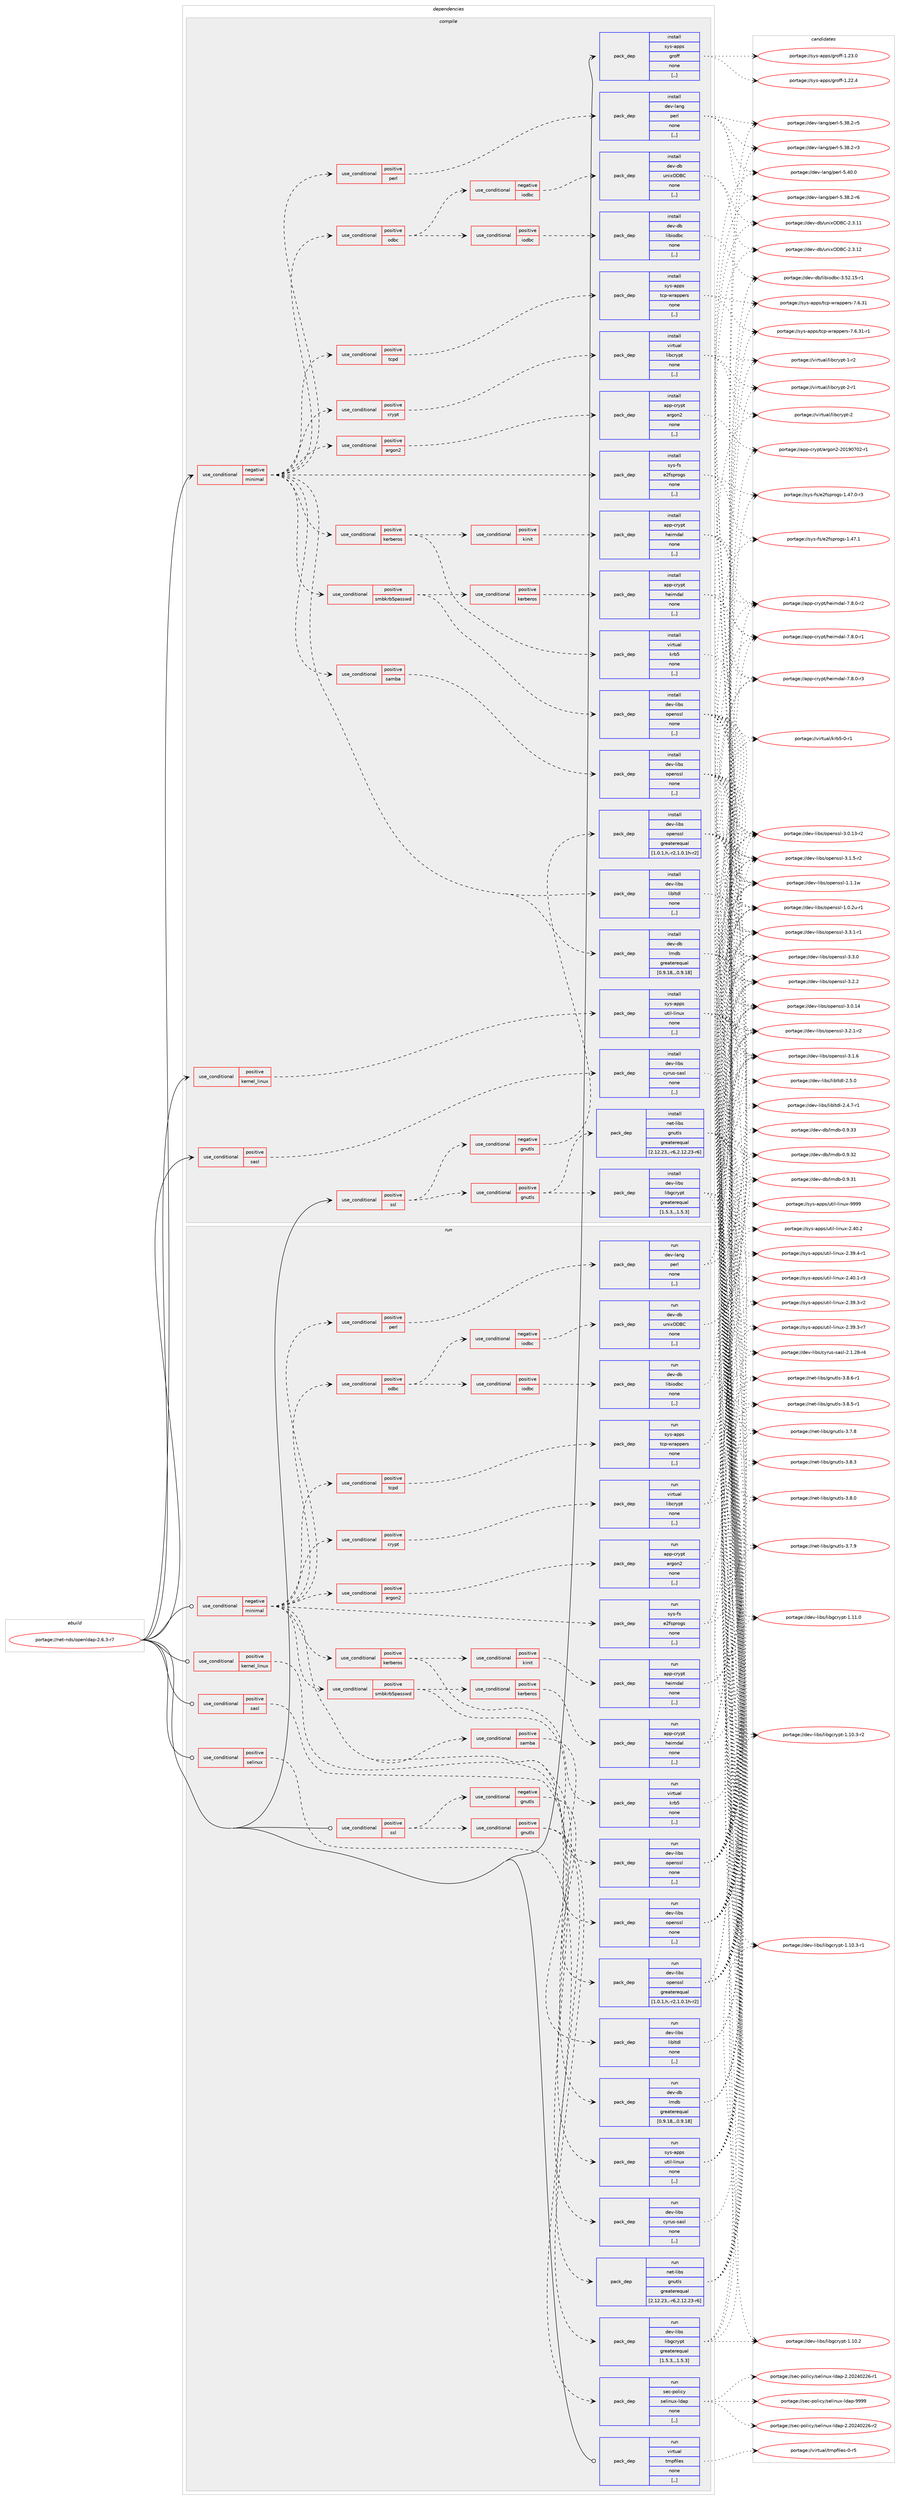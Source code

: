 digraph prolog {

# *************
# Graph options
# *************

newrank=true;
concentrate=true;
compound=true;
graph [rankdir=LR,fontname=Helvetica,fontsize=10,ranksep=1.5];#, ranksep=2.5, nodesep=0.2];
edge  [arrowhead=vee];
node  [fontname=Helvetica,fontsize=10];

# **********
# The ebuild
# **********

subgraph cluster_leftcol {
color=gray;
label=<<i>ebuild</i>>;
id [label="portage://net-nds/openldap-2.6.3-r7", color=red, width=4, href="../net-nds/openldap-2.6.3-r7.svg"];
}

# ****************
# The dependencies
# ****************

subgraph cluster_midcol {
color=gray;
label=<<i>dependencies</i>>;
subgraph cluster_compile {
fillcolor="#eeeeee";
style=filled;
label=<<i>compile</i>>;
subgraph cond99893 {
dependency378858 [label=<<TABLE BORDER="0" CELLBORDER="1" CELLSPACING="0" CELLPADDING="4"><TR><TD ROWSPAN="3" CELLPADDING="10">use_conditional</TD></TR><TR><TD>negative</TD></TR><TR><TD>minimal</TD></TR></TABLE>>, shape=none, color=red];
subgraph pack276237 {
dependency378859 [label=<<TABLE BORDER="0" CELLBORDER="1" CELLSPACING="0" CELLPADDING="4" WIDTH="220"><TR><TD ROWSPAN="6" CELLPADDING="30">pack_dep</TD></TR><TR><TD WIDTH="110">install</TD></TR><TR><TD>dev-libs</TD></TR><TR><TD>libltdl</TD></TR><TR><TD>none</TD></TR><TR><TD>[,,]</TD></TR></TABLE>>, shape=none, color=blue];
}
dependency378858:e -> dependency378859:w [weight=20,style="dashed",arrowhead="vee"];
subgraph pack276238 {
dependency378860 [label=<<TABLE BORDER="0" CELLBORDER="1" CELLSPACING="0" CELLPADDING="4" WIDTH="220"><TR><TD ROWSPAN="6" CELLPADDING="30">pack_dep</TD></TR><TR><TD WIDTH="110">install</TD></TR><TR><TD>sys-fs</TD></TR><TR><TD>e2fsprogs</TD></TR><TR><TD>none</TD></TR><TR><TD>[,,]</TD></TR></TABLE>>, shape=none, color=blue];
}
dependency378858:e -> dependency378860:w [weight=20,style="dashed",arrowhead="vee"];
subgraph pack276239 {
dependency378861 [label=<<TABLE BORDER="0" CELLBORDER="1" CELLSPACING="0" CELLPADDING="4" WIDTH="220"><TR><TD ROWSPAN="6" CELLPADDING="30">pack_dep</TD></TR><TR><TD WIDTH="110">install</TD></TR><TR><TD>dev-db</TD></TR><TR><TD>lmdb</TD></TR><TR><TD>greaterequal</TD></TR><TR><TD>[0.9.18,,,0.9.18]</TD></TR></TABLE>>, shape=none, color=blue];
}
dependency378858:e -> dependency378861:w [weight=20,style="dashed",arrowhead="vee"];
subgraph cond99894 {
dependency378862 [label=<<TABLE BORDER="0" CELLBORDER="1" CELLSPACING="0" CELLPADDING="4"><TR><TD ROWSPAN="3" CELLPADDING="10">use_conditional</TD></TR><TR><TD>positive</TD></TR><TR><TD>argon2</TD></TR></TABLE>>, shape=none, color=red];
subgraph pack276240 {
dependency378863 [label=<<TABLE BORDER="0" CELLBORDER="1" CELLSPACING="0" CELLPADDING="4" WIDTH="220"><TR><TD ROWSPAN="6" CELLPADDING="30">pack_dep</TD></TR><TR><TD WIDTH="110">install</TD></TR><TR><TD>app-crypt</TD></TR><TR><TD>argon2</TD></TR><TR><TD>none</TD></TR><TR><TD>[,,]</TD></TR></TABLE>>, shape=none, color=blue];
}
dependency378862:e -> dependency378863:w [weight=20,style="dashed",arrowhead="vee"];
}
dependency378858:e -> dependency378862:w [weight=20,style="dashed",arrowhead="vee"];
subgraph cond99895 {
dependency378864 [label=<<TABLE BORDER="0" CELLBORDER="1" CELLSPACING="0" CELLPADDING="4"><TR><TD ROWSPAN="3" CELLPADDING="10">use_conditional</TD></TR><TR><TD>positive</TD></TR><TR><TD>crypt</TD></TR></TABLE>>, shape=none, color=red];
subgraph pack276241 {
dependency378865 [label=<<TABLE BORDER="0" CELLBORDER="1" CELLSPACING="0" CELLPADDING="4" WIDTH="220"><TR><TD ROWSPAN="6" CELLPADDING="30">pack_dep</TD></TR><TR><TD WIDTH="110">install</TD></TR><TR><TD>virtual</TD></TR><TR><TD>libcrypt</TD></TR><TR><TD>none</TD></TR><TR><TD>[,,]</TD></TR></TABLE>>, shape=none, color=blue];
}
dependency378864:e -> dependency378865:w [weight=20,style="dashed",arrowhead="vee"];
}
dependency378858:e -> dependency378864:w [weight=20,style="dashed",arrowhead="vee"];
subgraph cond99896 {
dependency378866 [label=<<TABLE BORDER="0" CELLBORDER="1" CELLSPACING="0" CELLPADDING="4"><TR><TD ROWSPAN="3" CELLPADDING="10">use_conditional</TD></TR><TR><TD>positive</TD></TR><TR><TD>tcpd</TD></TR></TABLE>>, shape=none, color=red];
subgraph pack276242 {
dependency378867 [label=<<TABLE BORDER="0" CELLBORDER="1" CELLSPACING="0" CELLPADDING="4" WIDTH="220"><TR><TD ROWSPAN="6" CELLPADDING="30">pack_dep</TD></TR><TR><TD WIDTH="110">install</TD></TR><TR><TD>sys-apps</TD></TR><TR><TD>tcp-wrappers</TD></TR><TR><TD>none</TD></TR><TR><TD>[,,]</TD></TR></TABLE>>, shape=none, color=blue];
}
dependency378866:e -> dependency378867:w [weight=20,style="dashed",arrowhead="vee"];
}
dependency378858:e -> dependency378866:w [weight=20,style="dashed",arrowhead="vee"];
subgraph cond99897 {
dependency378868 [label=<<TABLE BORDER="0" CELLBORDER="1" CELLSPACING="0" CELLPADDING="4"><TR><TD ROWSPAN="3" CELLPADDING="10">use_conditional</TD></TR><TR><TD>positive</TD></TR><TR><TD>odbc</TD></TR></TABLE>>, shape=none, color=red];
subgraph cond99898 {
dependency378869 [label=<<TABLE BORDER="0" CELLBORDER="1" CELLSPACING="0" CELLPADDING="4"><TR><TD ROWSPAN="3" CELLPADDING="10">use_conditional</TD></TR><TR><TD>negative</TD></TR><TR><TD>iodbc</TD></TR></TABLE>>, shape=none, color=red];
subgraph pack276243 {
dependency378870 [label=<<TABLE BORDER="0" CELLBORDER="1" CELLSPACING="0" CELLPADDING="4" WIDTH="220"><TR><TD ROWSPAN="6" CELLPADDING="30">pack_dep</TD></TR><TR><TD WIDTH="110">install</TD></TR><TR><TD>dev-db</TD></TR><TR><TD>unixODBC</TD></TR><TR><TD>none</TD></TR><TR><TD>[,,]</TD></TR></TABLE>>, shape=none, color=blue];
}
dependency378869:e -> dependency378870:w [weight=20,style="dashed",arrowhead="vee"];
}
dependency378868:e -> dependency378869:w [weight=20,style="dashed",arrowhead="vee"];
subgraph cond99899 {
dependency378871 [label=<<TABLE BORDER="0" CELLBORDER="1" CELLSPACING="0" CELLPADDING="4"><TR><TD ROWSPAN="3" CELLPADDING="10">use_conditional</TD></TR><TR><TD>positive</TD></TR><TR><TD>iodbc</TD></TR></TABLE>>, shape=none, color=red];
subgraph pack276244 {
dependency378872 [label=<<TABLE BORDER="0" CELLBORDER="1" CELLSPACING="0" CELLPADDING="4" WIDTH="220"><TR><TD ROWSPAN="6" CELLPADDING="30">pack_dep</TD></TR><TR><TD WIDTH="110">install</TD></TR><TR><TD>dev-db</TD></TR><TR><TD>libiodbc</TD></TR><TR><TD>none</TD></TR><TR><TD>[,,]</TD></TR></TABLE>>, shape=none, color=blue];
}
dependency378871:e -> dependency378872:w [weight=20,style="dashed",arrowhead="vee"];
}
dependency378868:e -> dependency378871:w [weight=20,style="dashed",arrowhead="vee"];
}
dependency378858:e -> dependency378868:w [weight=20,style="dashed",arrowhead="vee"];
subgraph cond99900 {
dependency378873 [label=<<TABLE BORDER="0" CELLBORDER="1" CELLSPACING="0" CELLPADDING="4"><TR><TD ROWSPAN="3" CELLPADDING="10">use_conditional</TD></TR><TR><TD>positive</TD></TR><TR><TD>perl</TD></TR></TABLE>>, shape=none, color=red];
subgraph pack276245 {
dependency378874 [label=<<TABLE BORDER="0" CELLBORDER="1" CELLSPACING="0" CELLPADDING="4" WIDTH="220"><TR><TD ROWSPAN="6" CELLPADDING="30">pack_dep</TD></TR><TR><TD WIDTH="110">install</TD></TR><TR><TD>dev-lang</TD></TR><TR><TD>perl</TD></TR><TR><TD>none</TD></TR><TR><TD>[,,]</TD></TR></TABLE>>, shape=none, color=blue];
}
dependency378873:e -> dependency378874:w [weight=20,style="dashed",arrowhead="vee"];
}
dependency378858:e -> dependency378873:w [weight=20,style="dashed",arrowhead="vee"];
subgraph cond99901 {
dependency378875 [label=<<TABLE BORDER="0" CELLBORDER="1" CELLSPACING="0" CELLPADDING="4"><TR><TD ROWSPAN="3" CELLPADDING="10">use_conditional</TD></TR><TR><TD>positive</TD></TR><TR><TD>samba</TD></TR></TABLE>>, shape=none, color=red];
subgraph pack276246 {
dependency378876 [label=<<TABLE BORDER="0" CELLBORDER="1" CELLSPACING="0" CELLPADDING="4" WIDTH="220"><TR><TD ROWSPAN="6" CELLPADDING="30">pack_dep</TD></TR><TR><TD WIDTH="110">install</TD></TR><TR><TD>dev-libs</TD></TR><TR><TD>openssl</TD></TR><TR><TD>none</TD></TR><TR><TD>[,,]</TD></TR></TABLE>>, shape=none, color=blue];
}
dependency378875:e -> dependency378876:w [weight=20,style="dashed",arrowhead="vee"];
}
dependency378858:e -> dependency378875:w [weight=20,style="dashed",arrowhead="vee"];
subgraph cond99902 {
dependency378877 [label=<<TABLE BORDER="0" CELLBORDER="1" CELLSPACING="0" CELLPADDING="4"><TR><TD ROWSPAN="3" CELLPADDING="10">use_conditional</TD></TR><TR><TD>positive</TD></TR><TR><TD>smbkrb5passwd</TD></TR></TABLE>>, shape=none, color=red];
subgraph pack276247 {
dependency378878 [label=<<TABLE BORDER="0" CELLBORDER="1" CELLSPACING="0" CELLPADDING="4" WIDTH="220"><TR><TD ROWSPAN="6" CELLPADDING="30">pack_dep</TD></TR><TR><TD WIDTH="110">install</TD></TR><TR><TD>dev-libs</TD></TR><TR><TD>openssl</TD></TR><TR><TD>none</TD></TR><TR><TD>[,,]</TD></TR></TABLE>>, shape=none, color=blue];
}
dependency378877:e -> dependency378878:w [weight=20,style="dashed",arrowhead="vee"];
subgraph cond99903 {
dependency378879 [label=<<TABLE BORDER="0" CELLBORDER="1" CELLSPACING="0" CELLPADDING="4"><TR><TD ROWSPAN="3" CELLPADDING="10">use_conditional</TD></TR><TR><TD>positive</TD></TR><TR><TD>kerberos</TD></TR></TABLE>>, shape=none, color=red];
subgraph pack276248 {
dependency378880 [label=<<TABLE BORDER="0" CELLBORDER="1" CELLSPACING="0" CELLPADDING="4" WIDTH="220"><TR><TD ROWSPAN="6" CELLPADDING="30">pack_dep</TD></TR><TR><TD WIDTH="110">install</TD></TR><TR><TD>app-crypt</TD></TR><TR><TD>heimdal</TD></TR><TR><TD>none</TD></TR><TR><TD>[,,]</TD></TR></TABLE>>, shape=none, color=blue];
}
dependency378879:e -> dependency378880:w [weight=20,style="dashed",arrowhead="vee"];
}
dependency378877:e -> dependency378879:w [weight=20,style="dashed",arrowhead="vee"];
}
dependency378858:e -> dependency378877:w [weight=20,style="dashed",arrowhead="vee"];
subgraph cond99904 {
dependency378881 [label=<<TABLE BORDER="0" CELLBORDER="1" CELLSPACING="0" CELLPADDING="4"><TR><TD ROWSPAN="3" CELLPADDING="10">use_conditional</TD></TR><TR><TD>positive</TD></TR><TR><TD>kerberos</TD></TR></TABLE>>, shape=none, color=red];
subgraph pack276249 {
dependency378882 [label=<<TABLE BORDER="0" CELLBORDER="1" CELLSPACING="0" CELLPADDING="4" WIDTH="220"><TR><TD ROWSPAN="6" CELLPADDING="30">pack_dep</TD></TR><TR><TD WIDTH="110">install</TD></TR><TR><TD>virtual</TD></TR><TR><TD>krb5</TD></TR><TR><TD>none</TD></TR><TR><TD>[,,]</TD></TR></TABLE>>, shape=none, color=blue];
}
dependency378881:e -> dependency378882:w [weight=20,style="dashed",arrowhead="vee"];
subgraph cond99905 {
dependency378883 [label=<<TABLE BORDER="0" CELLBORDER="1" CELLSPACING="0" CELLPADDING="4"><TR><TD ROWSPAN="3" CELLPADDING="10">use_conditional</TD></TR><TR><TD>positive</TD></TR><TR><TD>kinit</TD></TR></TABLE>>, shape=none, color=red];
subgraph pack276250 {
dependency378884 [label=<<TABLE BORDER="0" CELLBORDER="1" CELLSPACING="0" CELLPADDING="4" WIDTH="220"><TR><TD ROWSPAN="6" CELLPADDING="30">pack_dep</TD></TR><TR><TD WIDTH="110">install</TD></TR><TR><TD>app-crypt</TD></TR><TR><TD>heimdal</TD></TR><TR><TD>none</TD></TR><TR><TD>[,,]</TD></TR></TABLE>>, shape=none, color=blue];
}
dependency378883:e -> dependency378884:w [weight=20,style="dashed",arrowhead="vee"];
}
dependency378881:e -> dependency378883:w [weight=20,style="dashed",arrowhead="vee"];
}
dependency378858:e -> dependency378881:w [weight=20,style="dashed",arrowhead="vee"];
}
id:e -> dependency378858:w [weight=20,style="solid",arrowhead="vee"];
subgraph cond99906 {
dependency378885 [label=<<TABLE BORDER="0" CELLBORDER="1" CELLSPACING="0" CELLPADDING="4"><TR><TD ROWSPAN="3" CELLPADDING="10">use_conditional</TD></TR><TR><TD>positive</TD></TR><TR><TD>kernel_linux</TD></TR></TABLE>>, shape=none, color=red];
subgraph pack276251 {
dependency378886 [label=<<TABLE BORDER="0" CELLBORDER="1" CELLSPACING="0" CELLPADDING="4" WIDTH="220"><TR><TD ROWSPAN="6" CELLPADDING="30">pack_dep</TD></TR><TR><TD WIDTH="110">install</TD></TR><TR><TD>sys-apps</TD></TR><TR><TD>util-linux</TD></TR><TR><TD>none</TD></TR><TR><TD>[,,]</TD></TR></TABLE>>, shape=none, color=blue];
}
dependency378885:e -> dependency378886:w [weight=20,style="dashed",arrowhead="vee"];
}
id:e -> dependency378885:w [weight=20,style="solid",arrowhead="vee"];
subgraph cond99907 {
dependency378887 [label=<<TABLE BORDER="0" CELLBORDER="1" CELLSPACING="0" CELLPADDING="4"><TR><TD ROWSPAN="3" CELLPADDING="10">use_conditional</TD></TR><TR><TD>positive</TD></TR><TR><TD>sasl</TD></TR></TABLE>>, shape=none, color=red];
subgraph pack276252 {
dependency378888 [label=<<TABLE BORDER="0" CELLBORDER="1" CELLSPACING="0" CELLPADDING="4" WIDTH="220"><TR><TD ROWSPAN="6" CELLPADDING="30">pack_dep</TD></TR><TR><TD WIDTH="110">install</TD></TR><TR><TD>dev-libs</TD></TR><TR><TD>cyrus-sasl</TD></TR><TR><TD>none</TD></TR><TR><TD>[,,]</TD></TR></TABLE>>, shape=none, color=blue];
}
dependency378887:e -> dependency378888:w [weight=20,style="dashed",arrowhead="vee"];
}
id:e -> dependency378887:w [weight=20,style="solid",arrowhead="vee"];
subgraph cond99908 {
dependency378889 [label=<<TABLE BORDER="0" CELLBORDER="1" CELLSPACING="0" CELLPADDING="4"><TR><TD ROWSPAN="3" CELLPADDING="10">use_conditional</TD></TR><TR><TD>positive</TD></TR><TR><TD>ssl</TD></TR></TABLE>>, shape=none, color=red];
subgraph cond99909 {
dependency378890 [label=<<TABLE BORDER="0" CELLBORDER="1" CELLSPACING="0" CELLPADDING="4"><TR><TD ROWSPAN="3" CELLPADDING="10">use_conditional</TD></TR><TR><TD>negative</TD></TR><TR><TD>gnutls</TD></TR></TABLE>>, shape=none, color=red];
subgraph pack276253 {
dependency378891 [label=<<TABLE BORDER="0" CELLBORDER="1" CELLSPACING="0" CELLPADDING="4" WIDTH="220"><TR><TD ROWSPAN="6" CELLPADDING="30">pack_dep</TD></TR><TR><TD WIDTH="110">install</TD></TR><TR><TD>dev-libs</TD></TR><TR><TD>openssl</TD></TR><TR><TD>greaterequal</TD></TR><TR><TD>[1.0.1,h,-r2,1.0.1h-r2]</TD></TR></TABLE>>, shape=none, color=blue];
}
dependency378890:e -> dependency378891:w [weight=20,style="dashed",arrowhead="vee"];
}
dependency378889:e -> dependency378890:w [weight=20,style="dashed",arrowhead="vee"];
subgraph cond99910 {
dependency378892 [label=<<TABLE BORDER="0" CELLBORDER="1" CELLSPACING="0" CELLPADDING="4"><TR><TD ROWSPAN="3" CELLPADDING="10">use_conditional</TD></TR><TR><TD>positive</TD></TR><TR><TD>gnutls</TD></TR></TABLE>>, shape=none, color=red];
subgraph pack276254 {
dependency378893 [label=<<TABLE BORDER="0" CELLBORDER="1" CELLSPACING="0" CELLPADDING="4" WIDTH="220"><TR><TD ROWSPAN="6" CELLPADDING="30">pack_dep</TD></TR><TR><TD WIDTH="110">install</TD></TR><TR><TD>net-libs</TD></TR><TR><TD>gnutls</TD></TR><TR><TD>greaterequal</TD></TR><TR><TD>[2.12.23,,-r6,2.12.23-r6]</TD></TR></TABLE>>, shape=none, color=blue];
}
dependency378892:e -> dependency378893:w [weight=20,style="dashed",arrowhead="vee"];
subgraph pack276255 {
dependency378894 [label=<<TABLE BORDER="0" CELLBORDER="1" CELLSPACING="0" CELLPADDING="4" WIDTH="220"><TR><TD ROWSPAN="6" CELLPADDING="30">pack_dep</TD></TR><TR><TD WIDTH="110">install</TD></TR><TR><TD>dev-libs</TD></TR><TR><TD>libgcrypt</TD></TR><TR><TD>greaterequal</TD></TR><TR><TD>[1.5.3,,,1.5.3]</TD></TR></TABLE>>, shape=none, color=blue];
}
dependency378892:e -> dependency378894:w [weight=20,style="dashed",arrowhead="vee"];
}
dependency378889:e -> dependency378892:w [weight=20,style="dashed",arrowhead="vee"];
}
id:e -> dependency378889:w [weight=20,style="solid",arrowhead="vee"];
subgraph pack276256 {
dependency378895 [label=<<TABLE BORDER="0" CELLBORDER="1" CELLSPACING="0" CELLPADDING="4" WIDTH="220"><TR><TD ROWSPAN="6" CELLPADDING="30">pack_dep</TD></TR><TR><TD WIDTH="110">install</TD></TR><TR><TD>sys-apps</TD></TR><TR><TD>groff</TD></TR><TR><TD>none</TD></TR><TR><TD>[,,]</TD></TR></TABLE>>, shape=none, color=blue];
}
id:e -> dependency378895:w [weight=20,style="solid",arrowhead="vee"];
}
subgraph cluster_compileandrun {
fillcolor="#eeeeee";
style=filled;
label=<<i>compile and run</i>>;
}
subgraph cluster_run {
fillcolor="#eeeeee";
style=filled;
label=<<i>run</i>>;
subgraph cond99911 {
dependency378896 [label=<<TABLE BORDER="0" CELLBORDER="1" CELLSPACING="0" CELLPADDING="4"><TR><TD ROWSPAN="3" CELLPADDING="10">use_conditional</TD></TR><TR><TD>negative</TD></TR><TR><TD>minimal</TD></TR></TABLE>>, shape=none, color=red];
subgraph pack276257 {
dependency378897 [label=<<TABLE BORDER="0" CELLBORDER="1" CELLSPACING="0" CELLPADDING="4" WIDTH="220"><TR><TD ROWSPAN="6" CELLPADDING="30">pack_dep</TD></TR><TR><TD WIDTH="110">run</TD></TR><TR><TD>dev-libs</TD></TR><TR><TD>libltdl</TD></TR><TR><TD>none</TD></TR><TR><TD>[,,]</TD></TR></TABLE>>, shape=none, color=blue];
}
dependency378896:e -> dependency378897:w [weight=20,style="dashed",arrowhead="vee"];
subgraph pack276258 {
dependency378898 [label=<<TABLE BORDER="0" CELLBORDER="1" CELLSPACING="0" CELLPADDING="4" WIDTH="220"><TR><TD ROWSPAN="6" CELLPADDING="30">pack_dep</TD></TR><TR><TD WIDTH="110">run</TD></TR><TR><TD>sys-fs</TD></TR><TR><TD>e2fsprogs</TD></TR><TR><TD>none</TD></TR><TR><TD>[,,]</TD></TR></TABLE>>, shape=none, color=blue];
}
dependency378896:e -> dependency378898:w [weight=20,style="dashed",arrowhead="vee"];
subgraph pack276259 {
dependency378899 [label=<<TABLE BORDER="0" CELLBORDER="1" CELLSPACING="0" CELLPADDING="4" WIDTH="220"><TR><TD ROWSPAN="6" CELLPADDING="30">pack_dep</TD></TR><TR><TD WIDTH="110">run</TD></TR><TR><TD>dev-db</TD></TR><TR><TD>lmdb</TD></TR><TR><TD>greaterequal</TD></TR><TR><TD>[0.9.18,,,0.9.18]</TD></TR></TABLE>>, shape=none, color=blue];
}
dependency378896:e -> dependency378899:w [weight=20,style="dashed",arrowhead="vee"];
subgraph cond99912 {
dependency378900 [label=<<TABLE BORDER="0" CELLBORDER="1" CELLSPACING="0" CELLPADDING="4"><TR><TD ROWSPAN="3" CELLPADDING="10">use_conditional</TD></TR><TR><TD>positive</TD></TR><TR><TD>argon2</TD></TR></TABLE>>, shape=none, color=red];
subgraph pack276260 {
dependency378901 [label=<<TABLE BORDER="0" CELLBORDER="1" CELLSPACING="0" CELLPADDING="4" WIDTH="220"><TR><TD ROWSPAN="6" CELLPADDING="30">pack_dep</TD></TR><TR><TD WIDTH="110">run</TD></TR><TR><TD>app-crypt</TD></TR><TR><TD>argon2</TD></TR><TR><TD>none</TD></TR><TR><TD>[,,]</TD></TR></TABLE>>, shape=none, color=blue];
}
dependency378900:e -> dependency378901:w [weight=20,style="dashed",arrowhead="vee"];
}
dependency378896:e -> dependency378900:w [weight=20,style="dashed",arrowhead="vee"];
subgraph cond99913 {
dependency378902 [label=<<TABLE BORDER="0" CELLBORDER="1" CELLSPACING="0" CELLPADDING="4"><TR><TD ROWSPAN="3" CELLPADDING="10">use_conditional</TD></TR><TR><TD>positive</TD></TR><TR><TD>crypt</TD></TR></TABLE>>, shape=none, color=red];
subgraph pack276261 {
dependency378903 [label=<<TABLE BORDER="0" CELLBORDER="1" CELLSPACING="0" CELLPADDING="4" WIDTH="220"><TR><TD ROWSPAN="6" CELLPADDING="30">pack_dep</TD></TR><TR><TD WIDTH="110">run</TD></TR><TR><TD>virtual</TD></TR><TR><TD>libcrypt</TD></TR><TR><TD>none</TD></TR><TR><TD>[,,]</TD></TR></TABLE>>, shape=none, color=blue];
}
dependency378902:e -> dependency378903:w [weight=20,style="dashed",arrowhead="vee"];
}
dependency378896:e -> dependency378902:w [weight=20,style="dashed",arrowhead="vee"];
subgraph cond99914 {
dependency378904 [label=<<TABLE BORDER="0" CELLBORDER="1" CELLSPACING="0" CELLPADDING="4"><TR><TD ROWSPAN="3" CELLPADDING="10">use_conditional</TD></TR><TR><TD>positive</TD></TR><TR><TD>tcpd</TD></TR></TABLE>>, shape=none, color=red];
subgraph pack276262 {
dependency378905 [label=<<TABLE BORDER="0" CELLBORDER="1" CELLSPACING="0" CELLPADDING="4" WIDTH="220"><TR><TD ROWSPAN="6" CELLPADDING="30">pack_dep</TD></TR><TR><TD WIDTH="110">run</TD></TR><TR><TD>sys-apps</TD></TR><TR><TD>tcp-wrappers</TD></TR><TR><TD>none</TD></TR><TR><TD>[,,]</TD></TR></TABLE>>, shape=none, color=blue];
}
dependency378904:e -> dependency378905:w [weight=20,style="dashed",arrowhead="vee"];
}
dependency378896:e -> dependency378904:w [weight=20,style="dashed",arrowhead="vee"];
subgraph cond99915 {
dependency378906 [label=<<TABLE BORDER="0" CELLBORDER="1" CELLSPACING="0" CELLPADDING="4"><TR><TD ROWSPAN="3" CELLPADDING="10">use_conditional</TD></TR><TR><TD>positive</TD></TR><TR><TD>odbc</TD></TR></TABLE>>, shape=none, color=red];
subgraph cond99916 {
dependency378907 [label=<<TABLE BORDER="0" CELLBORDER="1" CELLSPACING="0" CELLPADDING="4"><TR><TD ROWSPAN="3" CELLPADDING="10">use_conditional</TD></TR><TR><TD>negative</TD></TR><TR><TD>iodbc</TD></TR></TABLE>>, shape=none, color=red];
subgraph pack276263 {
dependency378908 [label=<<TABLE BORDER="0" CELLBORDER="1" CELLSPACING="0" CELLPADDING="4" WIDTH="220"><TR><TD ROWSPAN="6" CELLPADDING="30">pack_dep</TD></TR><TR><TD WIDTH="110">run</TD></TR><TR><TD>dev-db</TD></TR><TR><TD>unixODBC</TD></TR><TR><TD>none</TD></TR><TR><TD>[,,]</TD></TR></TABLE>>, shape=none, color=blue];
}
dependency378907:e -> dependency378908:w [weight=20,style="dashed",arrowhead="vee"];
}
dependency378906:e -> dependency378907:w [weight=20,style="dashed",arrowhead="vee"];
subgraph cond99917 {
dependency378909 [label=<<TABLE BORDER="0" CELLBORDER="1" CELLSPACING="0" CELLPADDING="4"><TR><TD ROWSPAN="3" CELLPADDING="10">use_conditional</TD></TR><TR><TD>positive</TD></TR><TR><TD>iodbc</TD></TR></TABLE>>, shape=none, color=red];
subgraph pack276264 {
dependency378910 [label=<<TABLE BORDER="0" CELLBORDER="1" CELLSPACING="0" CELLPADDING="4" WIDTH="220"><TR><TD ROWSPAN="6" CELLPADDING="30">pack_dep</TD></TR><TR><TD WIDTH="110">run</TD></TR><TR><TD>dev-db</TD></TR><TR><TD>libiodbc</TD></TR><TR><TD>none</TD></TR><TR><TD>[,,]</TD></TR></TABLE>>, shape=none, color=blue];
}
dependency378909:e -> dependency378910:w [weight=20,style="dashed",arrowhead="vee"];
}
dependency378906:e -> dependency378909:w [weight=20,style="dashed",arrowhead="vee"];
}
dependency378896:e -> dependency378906:w [weight=20,style="dashed",arrowhead="vee"];
subgraph cond99918 {
dependency378911 [label=<<TABLE BORDER="0" CELLBORDER="1" CELLSPACING="0" CELLPADDING="4"><TR><TD ROWSPAN="3" CELLPADDING="10">use_conditional</TD></TR><TR><TD>positive</TD></TR><TR><TD>perl</TD></TR></TABLE>>, shape=none, color=red];
subgraph pack276265 {
dependency378912 [label=<<TABLE BORDER="0" CELLBORDER="1" CELLSPACING="0" CELLPADDING="4" WIDTH="220"><TR><TD ROWSPAN="6" CELLPADDING="30">pack_dep</TD></TR><TR><TD WIDTH="110">run</TD></TR><TR><TD>dev-lang</TD></TR><TR><TD>perl</TD></TR><TR><TD>none</TD></TR><TR><TD>[,,]</TD></TR></TABLE>>, shape=none, color=blue];
}
dependency378911:e -> dependency378912:w [weight=20,style="dashed",arrowhead="vee"];
}
dependency378896:e -> dependency378911:w [weight=20,style="dashed",arrowhead="vee"];
subgraph cond99919 {
dependency378913 [label=<<TABLE BORDER="0" CELLBORDER="1" CELLSPACING="0" CELLPADDING="4"><TR><TD ROWSPAN="3" CELLPADDING="10">use_conditional</TD></TR><TR><TD>positive</TD></TR><TR><TD>samba</TD></TR></TABLE>>, shape=none, color=red];
subgraph pack276266 {
dependency378914 [label=<<TABLE BORDER="0" CELLBORDER="1" CELLSPACING="0" CELLPADDING="4" WIDTH="220"><TR><TD ROWSPAN="6" CELLPADDING="30">pack_dep</TD></TR><TR><TD WIDTH="110">run</TD></TR><TR><TD>dev-libs</TD></TR><TR><TD>openssl</TD></TR><TR><TD>none</TD></TR><TR><TD>[,,]</TD></TR></TABLE>>, shape=none, color=blue];
}
dependency378913:e -> dependency378914:w [weight=20,style="dashed",arrowhead="vee"];
}
dependency378896:e -> dependency378913:w [weight=20,style="dashed",arrowhead="vee"];
subgraph cond99920 {
dependency378915 [label=<<TABLE BORDER="0" CELLBORDER="1" CELLSPACING="0" CELLPADDING="4"><TR><TD ROWSPAN="3" CELLPADDING="10">use_conditional</TD></TR><TR><TD>positive</TD></TR><TR><TD>smbkrb5passwd</TD></TR></TABLE>>, shape=none, color=red];
subgraph pack276267 {
dependency378916 [label=<<TABLE BORDER="0" CELLBORDER="1" CELLSPACING="0" CELLPADDING="4" WIDTH="220"><TR><TD ROWSPAN="6" CELLPADDING="30">pack_dep</TD></TR><TR><TD WIDTH="110">run</TD></TR><TR><TD>dev-libs</TD></TR><TR><TD>openssl</TD></TR><TR><TD>none</TD></TR><TR><TD>[,,]</TD></TR></TABLE>>, shape=none, color=blue];
}
dependency378915:e -> dependency378916:w [weight=20,style="dashed",arrowhead="vee"];
subgraph cond99921 {
dependency378917 [label=<<TABLE BORDER="0" CELLBORDER="1" CELLSPACING="0" CELLPADDING="4"><TR><TD ROWSPAN="3" CELLPADDING="10">use_conditional</TD></TR><TR><TD>positive</TD></TR><TR><TD>kerberos</TD></TR></TABLE>>, shape=none, color=red];
subgraph pack276268 {
dependency378918 [label=<<TABLE BORDER="0" CELLBORDER="1" CELLSPACING="0" CELLPADDING="4" WIDTH="220"><TR><TD ROWSPAN="6" CELLPADDING="30">pack_dep</TD></TR><TR><TD WIDTH="110">run</TD></TR><TR><TD>app-crypt</TD></TR><TR><TD>heimdal</TD></TR><TR><TD>none</TD></TR><TR><TD>[,,]</TD></TR></TABLE>>, shape=none, color=blue];
}
dependency378917:e -> dependency378918:w [weight=20,style="dashed",arrowhead="vee"];
}
dependency378915:e -> dependency378917:w [weight=20,style="dashed",arrowhead="vee"];
}
dependency378896:e -> dependency378915:w [weight=20,style="dashed",arrowhead="vee"];
subgraph cond99922 {
dependency378919 [label=<<TABLE BORDER="0" CELLBORDER="1" CELLSPACING="0" CELLPADDING="4"><TR><TD ROWSPAN="3" CELLPADDING="10">use_conditional</TD></TR><TR><TD>positive</TD></TR><TR><TD>kerberos</TD></TR></TABLE>>, shape=none, color=red];
subgraph pack276269 {
dependency378920 [label=<<TABLE BORDER="0" CELLBORDER="1" CELLSPACING="0" CELLPADDING="4" WIDTH="220"><TR><TD ROWSPAN="6" CELLPADDING="30">pack_dep</TD></TR><TR><TD WIDTH="110">run</TD></TR><TR><TD>virtual</TD></TR><TR><TD>krb5</TD></TR><TR><TD>none</TD></TR><TR><TD>[,,]</TD></TR></TABLE>>, shape=none, color=blue];
}
dependency378919:e -> dependency378920:w [weight=20,style="dashed",arrowhead="vee"];
subgraph cond99923 {
dependency378921 [label=<<TABLE BORDER="0" CELLBORDER="1" CELLSPACING="0" CELLPADDING="4"><TR><TD ROWSPAN="3" CELLPADDING="10">use_conditional</TD></TR><TR><TD>positive</TD></TR><TR><TD>kinit</TD></TR></TABLE>>, shape=none, color=red];
subgraph pack276270 {
dependency378922 [label=<<TABLE BORDER="0" CELLBORDER="1" CELLSPACING="0" CELLPADDING="4" WIDTH="220"><TR><TD ROWSPAN="6" CELLPADDING="30">pack_dep</TD></TR><TR><TD WIDTH="110">run</TD></TR><TR><TD>app-crypt</TD></TR><TR><TD>heimdal</TD></TR><TR><TD>none</TD></TR><TR><TD>[,,]</TD></TR></TABLE>>, shape=none, color=blue];
}
dependency378921:e -> dependency378922:w [weight=20,style="dashed",arrowhead="vee"];
}
dependency378919:e -> dependency378921:w [weight=20,style="dashed",arrowhead="vee"];
}
dependency378896:e -> dependency378919:w [weight=20,style="dashed",arrowhead="vee"];
}
id:e -> dependency378896:w [weight=20,style="solid",arrowhead="odot"];
subgraph cond99924 {
dependency378923 [label=<<TABLE BORDER="0" CELLBORDER="1" CELLSPACING="0" CELLPADDING="4"><TR><TD ROWSPAN="3" CELLPADDING="10">use_conditional</TD></TR><TR><TD>positive</TD></TR><TR><TD>kernel_linux</TD></TR></TABLE>>, shape=none, color=red];
subgraph pack276271 {
dependency378924 [label=<<TABLE BORDER="0" CELLBORDER="1" CELLSPACING="0" CELLPADDING="4" WIDTH="220"><TR><TD ROWSPAN="6" CELLPADDING="30">pack_dep</TD></TR><TR><TD WIDTH="110">run</TD></TR><TR><TD>sys-apps</TD></TR><TR><TD>util-linux</TD></TR><TR><TD>none</TD></TR><TR><TD>[,,]</TD></TR></TABLE>>, shape=none, color=blue];
}
dependency378923:e -> dependency378924:w [weight=20,style="dashed",arrowhead="vee"];
}
id:e -> dependency378923:w [weight=20,style="solid",arrowhead="odot"];
subgraph cond99925 {
dependency378925 [label=<<TABLE BORDER="0" CELLBORDER="1" CELLSPACING="0" CELLPADDING="4"><TR><TD ROWSPAN="3" CELLPADDING="10">use_conditional</TD></TR><TR><TD>positive</TD></TR><TR><TD>sasl</TD></TR></TABLE>>, shape=none, color=red];
subgraph pack276272 {
dependency378926 [label=<<TABLE BORDER="0" CELLBORDER="1" CELLSPACING="0" CELLPADDING="4" WIDTH="220"><TR><TD ROWSPAN="6" CELLPADDING="30">pack_dep</TD></TR><TR><TD WIDTH="110">run</TD></TR><TR><TD>dev-libs</TD></TR><TR><TD>cyrus-sasl</TD></TR><TR><TD>none</TD></TR><TR><TD>[,,]</TD></TR></TABLE>>, shape=none, color=blue];
}
dependency378925:e -> dependency378926:w [weight=20,style="dashed",arrowhead="vee"];
}
id:e -> dependency378925:w [weight=20,style="solid",arrowhead="odot"];
subgraph cond99926 {
dependency378927 [label=<<TABLE BORDER="0" CELLBORDER="1" CELLSPACING="0" CELLPADDING="4"><TR><TD ROWSPAN="3" CELLPADDING="10">use_conditional</TD></TR><TR><TD>positive</TD></TR><TR><TD>selinux</TD></TR></TABLE>>, shape=none, color=red];
subgraph pack276273 {
dependency378928 [label=<<TABLE BORDER="0" CELLBORDER="1" CELLSPACING="0" CELLPADDING="4" WIDTH="220"><TR><TD ROWSPAN="6" CELLPADDING="30">pack_dep</TD></TR><TR><TD WIDTH="110">run</TD></TR><TR><TD>sec-policy</TD></TR><TR><TD>selinux-ldap</TD></TR><TR><TD>none</TD></TR><TR><TD>[,,]</TD></TR></TABLE>>, shape=none, color=blue];
}
dependency378927:e -> dependency378928:w [weight=20,style="dashed",arrowhead="vee"];
}
id:e -> dependency378927:w [weight=20,style="solid",arrowhead="odot"];
subgraph cond99927 {
dependency378929 [label=<<TABLE BORDER="0" CELLBORDER="1" CELLSPACING="0" CELLPADDING="4"><TR><TD ROWSPAN="3" CELLPADDING="10">use_conditional</TD></TR><TR><TD>positive</TD></TR><TR><TD>ssl</TD></TR></TABLE>>, shape=none, color=red];
subgraph cond99928 {
dependency378930 [label=<<TABLE BORDER="0" CELLBORDER="1" CELLSPACING="0" CELLPADDING="4"><TR><TD ROWSPAN="3" CELLPADDING="10">use_conditional</TD></TR><TR><TD>negative</TD></TR><TR><TD>gnutls</TD></TR></TABLE>>, shape=none, color=red];
subgraph pack276274 {
dependency378931 [label=<<TABLE BORDER="0" CELLBORDER="1" CELLSPACING="0" CELLPADDING="4" WIDTH="220"><TR><TD ROWSPAN="6" CELLPADDING="30">pack_dep</TD></TR><TR><TD WIDTH="110">run</TD></TR><TR><TD>dev-libs</TD></TR><TR><TD>openssl</TD></TR><TR><TD>greaterequal</TD></TR><TR><TD>[1.0.1,h,-r2,1.0.1h-r2]</TD></TR></TABLE>>, shape=none, color=blue];
}
dependency378930:e -> dependency378931:w [weight=20,style="dashed",arrowhead="vee"];
}
dependency378929:e -> dependency378930:w [weight=20,style="dashed",arrowhead="vee"];
subgraph cond99929 {
dependency378932 [label=<<TABLE BORDER="0" CELLBORDER="1" CELLSPACING="0" CELLPADDING="4"><TR><TD ROWSPAN="3" CELLPADDING="10">use_conditional</TD></TR><TR><TD>positive</TD></TR><TR><TD>gnutls</TD></TR></TABLE>>, shape=none, color=red];
subgraph pack276275 {
dependency378933 [label=<<TABLE BORDER="0" CELLBORDER="1" CELLSPACING="0" CELLPADDING="4" WIDTH="220"><TR><TD ROWSPAN="6" CELLPADDING="30">pack_dep</TD></TR><TR><TD WIDTH="110">run</TD></TR><TR><TD>net-libs</TD></TR><TR><TD>gnutls</TD></TR><TR><TD>greaterequal</TD></TR><TR><TD>[2.12.23,,-r6,2.12.23-r6]</TD></TR></TABLE>>, shape=none, color=blue];
}
dependency378932:e -> dependency378933:w [weight=20,style="dashed",arrowhead="vee"];
subgraph pack276276 {
dependency378934 [label=<<TABLE BORDER="0" CELLBORDER="1" CELLSPACING="0" CELLPADDING="4" WIDTH="220"><TR><TD ROWSPAN="6" CELLPADDING="30">pack_dep</TD></TR><TR><TD WIDTH="110">run</TD></TR><TR><TD>dev-libs</TD></TR><TR><TD>libgcrypt</TD></TR><TR><TD>greaterequal</TD></TR><TR><TD>[1.5.3,,,1.5.3]</TD></TR></TABLE>>, shape=none, color=blue];
}
dependency378932:e -> dependency378934:w [weight=20,style="dashed",arrowhead="vee"];
}
dependency378929:e -> dependency378932:w [weight=20,style="dashed",arrowhead="vee"];
}
id:e -> dependency378929:w [weight=20,style="solid",arrowhead="odot"];
subgraph pack276277 {
dependency378935 [label=<<TABLE BORDER="0" CELLBORDER="1" CELLSPACING="0" CELLPADDING="4" WIDTH="220"><TR><TD ROWSPAN="6" CELLPADDING="30">pack_dep</TD></TR><TR><TD WIDTH="110">run</TD></TR><TR><TD>virtual</TD></TR><TR><TD>tmpfiles</TD></TR><TR><TD>none</TD></TR><TR><TD>[,,]</TD></TR></TABLE>>, shape=none, color=blue];
}
id:e -> dependency378935:w [weight=20,style="solid",arrowhead="odot"];
}
}

# **************
# The candidates
# **************

subgraph cluster_choices {
rank=same;
color=gray;
label=<<i>candidates</i>>;

subgraph choice276237 {
color=black;
nodesep=1;
choice10010111845108105981154710810598108116100108455046534648 [label="portage://dev-libs/libltdl-2.5.0", color=red, width=4,href="../dev-libs/libltdl-2.5.0.svg"];
choice100101118451081059811547108105981081161001084550465246554511449 [label="portage://dev-libs/libltdl-2.4.7-r1", color=red, width=4,href="../dev-libs/libltdl-2.4.7-r1.svg"];
dependency378859:e -> choice10010111845108105981154710810598108116100108455046534648:w [style=dotted,weight="100"];
dependency378859:e -> choice100101118451081059811547108105981081161001084550465246554511449:w [style=dotted,weight="100"];
}
subgraph choice276238 {
color=black;
nodesep=1;
choice11512111545102115471015010211511211411110311545494652554649 [label="portage://sys-fs/e2fsprogs-1.47.1", color=red, width=4,href="../sys-fs/e2fsprogs-1.47.1.svg"];
choice115121115451021154710150102115112114111103115454946525546484511451 [label="portage://sys-fs/e2fsprogs-1.47.0-r3", color=red, width=4,href="../sys-fs/e2fsprogs-1.47.0-r3.svg"];
dependency378860:e -> choice11512111545102115471015010211511211411110311545494652554649:w [style=dotted,weight="100"];
dependency378860:e -> choice115121115451021154710150102115112114111103115454946525546484511451:w [style=dotted,weight="100"];
}
subgraph choice276239 {
color=black;
nodesep=1;
choice1001011184510098471081091009845484657465151 [label="portage://dev-db/lmdb-0.9.33", color=red, width=4,href="../dev-db/lmdb-0.9.33.svg"];
choice1001011184510098471081091009845484657465150 [label="portage://dev-db/lmdb-0.9.32", color=red, width=4,href="../dev-db/lmdb-0.9.32.svg"];
choice1001011184510098471081091009845484657465149 [label="portage://dev-db/lmdb-0.9.31", color=red, width=4,href="../dev-db/lmdb-0.9.31.svg"];
dependency378861:e -> choice1001011184510098471081091009845484657465151:w [style=dotted,weight="100"];
dependency378861:e -> choice1001011184510098471081091009845484657465150:w [style=dotted,weight="100"];
dependency378861:e -> choice1001011184510098471081091009845484657465149:w [style=dotted,weight="100"];
}
subgraph choice276240 {
color=black;
nodesep=1;
choice9711211245991141211121164797114103111110504550484957485548504511449 [label="portage://app-crypt/argon2-20190702-r1", color=red, width=4,href="../app-crypt/argon2-20190702-r1.svg"];
dependency378863:e -> choice9711211245991141211121164797114103111110504550484957485548504511449:w [style=dotted,weight="100"];
}
subgraph choice276241 {
color=black;
nodesep=1;
choice1181051141161179710847108105989911412111211645504511449 [label="portage://virtual/libcrypt-2-r1", color=red, width=4,href="../virtual/libcrypt-2-r1.svg"];
choice118105114116117971084710810598991141211121164550 [label="portage://virtual/libcrypt-2", color=red, width=4,href="../virtual/libcrypt-2.svg"];
choice1181051141161179710847108105989911412111211645494511450 [label="portage://virtual/libcrypt-1-r2", color=red, width=4,href="../virtual/libcrypt-1-r2.svg"];
dependency378865:e -> choice1181051141161179710847108105989911412111211645504511449:w [style=dotted,weight="100"];
dependency378865:e -> choice118105114116117971084710810598991141211121164550:w [style=dotted,weight="100"];
dependency378865:e -> choice1181051141161179710847108105989911412111211645494511450:w [style=dotted,weight="100"];
}
subgraph choice276242 {
color=black;
nodesep=1;
choice115121115459711211211547116991124511911497112112101114115455546544651494511449 [label="portage://sys-apps/tcp-wrappers-7.6.31-r1", color=red, width=4,href="../sys-apps/tcp-wrappers-7.6.31-r1.svg"];
choice11512111545971121121154711699112451191149711211210111411545554654465149 [label="portage://sys-apps/tcp-wrappers-7.6.31", color=red, width=4,href="../sys-apps/tcp-wrappers-7.6.31.svg"];
dependency378867:e -> choice115121115459711211211547116991124511911497112112101114115455546544651494511449:w [style=dotted,weight="100"];
dependency378867:e -> choice11512111545971121121154711699112451191149711211210111411545554654465149:w [style=dotted,weight="100"];
}
subgraph choice276243 {
color=black;
nodesep=1;
choice1001011184510098471171101051207968666745504651464950 [label="portage://dev-db/unixODBC-2.3.12", color=red, width=4,href="../dev-db/unixODBC-2.3.12.svg"];
choice1001011184510098471171101051207968666745504651464949 [label="portage://dev-db/unixODBC-2.3.11", color=red, width=4,href="../dev-db/unixODBC-2.3.11.svg"];
dependency378870:e -> choice1001011184510098471171101051207968666745504651464950:w [style=dotted,weight="100"];
dependency378870:e -> choice1001011184510098471171101051207968666745504651464949:w [style=dotted,weight="100"];
}
subgraph choice276244 {
color=black;
nodesep=1;
choice10010111845100984710810598105111100989945514653504649534511449 [label="portage://dev-db/libiodbc-3.52.15-r1", color=red, width=4,href="../dev-db/libiodbc-3.52.15-r1.svg"];
dependency378872:e -> choice10010111845100984710810598105111100989945514653504649534511449:w [style=dotted,weight="100"];
}
subgraph choice276245 {
color=black;
nodesep=1;
choice10010111845108971101034711210111410845534652484648 [label="portage://dev-lang/perl-5.40.0", color=red, width=4,href="../dev-lang/perl-5.40.0.svg"];
choice100101118451089711010347112101114108455346515646504511454 [label="portage://dev-lang/perl-5.38.2-r6", color=red, width=4,href="../dev-lang/perl-5.38.2-r6.svg"];
choice100101118451089711010347112101114108455346515646504511453 [label="portage://dev-lang/perl-5.38.2-r5", color=red, width=4,href="../dev-lang/perl-5.38.2-r5.svg"];
choice100101118451089711010347112101114108455346515646504511451 [label="portage://dev-lang/perl-5.38.2-r3", color=red, width=4,href="../dev-lang/perl-5.38.2-r3.svg"];
dependency378874:e -> choice10010111845108971101034711210111410845534652484648:w [style=dotted,weight="100"];
dependency378874:e -> choice100101118451089711010347112101114108455346515646504511454:w [style=dotted,weight="100"];
dependency378874:e -> choice100101118451089711010347112101114108455346515646504511453:w [style=dotted,weight="100"];
dependency378874:e -> choice100101118451089711010347112101114108455346515646504511451:w [style=dotted,weight="100"];
}
subgraph choice276246 {
color=black;
nodesep=1;
choice1001011184510810598115471111121011101151151084551465146494511449 [label="portage://dev-libs/openssl-3.3.1-r1", color=red, width=4,href="../dev-libs/openssl-3.3.1-r1.svg"];
choice100101118451081059811547111112101110115115108455146514648 [label="portage://dev-libs/openssl-3.3.0", color=red, width=4,href="../dev-libs/openssl-3.3.0.svg"];
choice100101118451081059811547111112101110115115108455146504650 [label="portage://dev-libs/openssl-3.2.2", color=red, width=4,href="../dev-libs/openssl-3.2.2.svg"];
choice1001011184510810598115471111121011101151151084551465046494511450 [label="portage://dev-libs/openssl-3.2.1-r2", color=red, width=4,href="../dev-libs/openssl-3.2.1-r2.svg"];
choice100101118451081059811547111112101110115115108455146494654 [label="portage://dev-libs/openssl-3.1.6", color=red, width=4,href="../dev-libs/openssl-3.1.6.svg"];
choice1001011184510810598115471111121011101151151084551464946534511450 [label="portage://dev-libs/openssl-3.1.5-r2", color=red, width=4,href="../dev-libs/openssl-3.1.5-r2.svg"];
choice10010111845108105981154711111210111011511510845514648464952 [label="portage://dev-libs/openssl-3.0.14", color=red, width=4,href="../dev-libs/openssl-3.0.14.svg"];
choice100101118451081059811547111112101110115115108455146484649514511450 [label="portage://dev-libs/openssl-3.0.13-r2", color=red, width=4,href="../dev-libs/openssl-3.0.13-r2.svg"];
choice100101118451081059811547111112101110115115108454946494649119 [label="portage://dev-libs/openssl-1.1.1w", color=red, width=4,href="../dev-libs/openssl-1.1.1w.svg"];
choice1001011184510810598115471111121011101151151084549464846501174511449 [label="portage://dev-libs/openssl-1.0.2u-r1", color=red, width=4,href="../dev-libs/openssl-1.0.2u-r1.svg"];
dependency378876:e -> choice1001011184510810598115471111121011101151151084551465146494511449:w [style=dotted,weight="100"];
dependency378876:e -> choice100101118451081059811547111112101110115115108455146514648:w [style=dotted,weight="100"];
dependency378876:e -> choice100101118451081059811547111112101110115115108455146504650:w [style=dotted,weight="100"];
dependency378876:e -> choice1001011184510810598115471111121011101151151084551465046494511450:w [style=dotted,weight="100"];
dependency378876:e -> choice100101118451081059811547111112101110115115108455146494654:w [style=dotted,weight="100"];
dependency378876:e -> choice1001011184510810598115471111121011101151151084551464946534511450:w [style=dotted,weight="100"];
dependency378876:e -> choice10010111845108105981154711111210111011511510845514648464952:w [style=dotted,weight="100"];
dependency378876:e -> choice100101118451081059811547111112101110115115108455146484649514511450:w [style=dotted,weight="100"];
dependency378876:e -> choice100101118451081059811547111112101110115115108454946494649119:w [style=dotted,weight="100"];
dependency378876:e -> choice1001011184510810598115471111121011101151151084549464846501174511449:w [style=dotted,weight="100"];
}
subgraph choice276247 {
color=black;
nodesep=1;
choice1001011184510810598115471111121011101151151084551465146494511449 [label="portage://dev-libs/openssl-3.3.1-r1", color=red, width=4,href="../dev-libs/openssl-3.3.1-r1.svg"];
choice100101118451081059811547111112101110115115108455146514648 [label="portage://dev-libs/openssl-3.3.0", color=red, width=4,href="../dev-libs/openssl-3.3.0.svg"];
choice100101118451081059811547111112101110115115108455146504650 [label="portage://dev-libs/openssl-3.2.2", color=red, width=4,href="../dev-libs/openssl-3.2.2.svg"];
choice1001011184510810598115471111121011101151151084551465046494511450 [label="portage://dev-libs/openssl-3.2.1-r2", color=red, width=4,href="../dev-libs/openssl-3.2.1-r2.svg"];
choice100101118451081059811547111112101110115115108455146494654 [label="portage://dev-libs/openssl-3.1.6", color=red, width=4,href="../dev-libs/openssl-3.1.6.svg"];
choice1001011184510810598115471111121011101151151084551464946534511450 [label="portage://dev-libs/openssl-3.1.5-r2", color=red, width=4,href="../dev-libs/openssl-3.1.5-r2.svg"];
choice10010111845108105981154711111210111011511510845514648464952 [label="portage://dev-libs/openssl-3.0.14", color=red, width=4,href="../dev-libs/openssl-3.0.14.svg"];
choice100101118451081059811547111112101110115115108455146484649514511450 [label="portage://dev-libs/openssl-3.0.13-r2", color=red, width=4,href="../dev-libs/openssl-3.0.13-r2.svg"];
choice100101118451081059811547111112101110115115108454946494649119 [label="portage://dev-libs/openssl-1.1.1w", color=red, width=4,href="../dev-libs/openssl-1.1.1w.svg"];
choice1001011184510810598115471111121011101151151084549464846501174511449 [label="portage://dev-libs/openssl-1.0.2u-r1", color=red, width=4,href="../dev-libs/openssl-1.0.2u-r1.svg"];
dependency378878:e -> choice1001011184510810598115471111121011101151151084551465146494511449:w [style=dotted,weight="100"];
dependency378878:e -> choice100101118451081059811547111112101110115115108455146514648:w [style=dotted,weight="100"];
dependency378878:e -> choice100101118451081059811547111112101110115115108455146504650:w [style=dotted,weight="100"];
dependency378878:e -> choice1001011184510810598115471111121011101151151084551465046494511450:w [style=dotted,weight="100"];
dependency378878:e -> choice100101118451081059811547111112101110115115108455146494654:w [style=dotted,weight="100"];
dependency378878:e -> choice1001011184510810598115471111121011101151151084551464946534511450:w [style=dotted,weight="100"];
dependency378878:e -> choice10010111845108105981154711111210111011511510845514648464952:w [style=dotted,weight="100"];
dependency378878:e -> choice100101118451081059811547111112101110115115108455146484649514511450:w [style=dotted,weight="100"];
dependency378878:e -> choice100101118451081059811547111112101110115115108454946494649119:w [style=dotted,weight="100"];
dependency378878:e -> choice1001011184510810598115471111121011101151151084549464846501174511449:w [style=dotted,weight="100"];
}
subgraph choice276248 {
color=black;
nodesep=1;
choice97112112459911412111211647104101105109100971084555465646484511451 [label="portage://app-crypt/heimdal-7.8.0-r3", color=red, width=4,href="../app-crypt/heimdal-7.8.0-r3.svg"];
choice97112112459911412111211647104101105109100971084555465646484511450 [label="portage://app-crypt/heimdal-7.8.0-r2", color=red, width=4,href="../app-crypt/heimdal-7.8.0-r2.svg"];
choice97112112459911412111211647104101105109100971084555465646484511449 [label="portage://app-crypt/heimdal-7.8.0-r1", color=red, width=4,href="../app-crypt/heimdal-7.8.0-r1.svg"];
dependency378880:e -> choice97112112459911412111211647104101105109100971084555465646484511451:w [style=dotted,weight="100"];
dependency378880:e -> choice97112112459911412111211647104101105109100971084555465646484511450:w [style=dotted,weight="100"];
dependency378880:e -> choice97112112459911412111211647104101105109100971084555465646484511449:w [style=dotted,weight="100"];
}
subgraph choice276249 {
color=black;
nodesep=1;
choice1181051141161179710847107114985345484511449 [label="portage://virtual/krb5-0-r1", color=red, width=4,href="../virtual/krb5-0-r1.svg"];
dependency378882:e -> choice1181051141161179710847107114985345484511449:w [style=dotted,weight="100"];
}
subgraph choice276250 {
color=black;
nodesep=1;
choice97112112459911412111211647104101105109100971084555465646484511451 [label="portage://app-crypt/heimdal-7.8.0-r3", color=red, width=4,href="../app-crypt/heimdal-7.8.0-r3.svg"];
choice97112112459911412111211647104101105109100971084555465646484511450 [label="portage://app-crypt/heimdal-7.8.0-r2", color=red, width=4,href="../app-crypt/heimdal-7.8.0-r2.svg"];
choice97112112459911412111211647104101105109100971084555465646484511449 [label="portage://app-crypt/heimdal-7.8.0-r1", color=red, width=4,href="../app-crypt/heimdal-7.8.0-r1.svg"];
dependency378884:e -> choice97112112459911412111211647104101105109100971084555465646484511451:w [style=dotted,weight="100"];
dependency378884:e -> choice97112112459911412111211647104101105109100971084555465646484511450:w [style=dotted,weight="100"];
dependency378884:e -> choice97112112459911412111211647104101105109100971084555465646484511449:w [style=dotted,weight="100"];
}
subgraph choice276251 {
color=black;
nodesep=1;
choice115121115459711211211547117116105108451081051101171204557575757 [label="portage://sys-apps/util-linux-9999", color=red, width=4,href="../sys-apps/util-linux-9999.svg"];
choice1151211154597112112115471171161051084510810511011712045504652484650 [label="portage://sys-apps/util-linux-2.40.2", color=red, width=4,href="../sys-apps/util-linux-2.40.2.svg"];
choice11512111545971121121154711711610510845108105110117120455046524846494511451 [label="portage://sys-apps/util-linux-2.40.1-r3", color=red, width=4,href="../sys-apps/util-linux-2.40.1-r3.svg"];
choice11512111545971121121154711711610510845108105110117120455046515746524511449 [label="portage://sys-apps/util-linux-2.39.4-r1", color=red, width=4,href="../sys-apps/util-linux-2.39.4-r1.svg"];
choice11512111545971121121154711711610510845108105110117120455046515746514511455 [label="portage://sys-apps/util-linux-2.39.3-r7", color=red, width=4,href="../sys-apps/util-linux-2.39.3-r7.svg"];
choice11512111545971121121154711711610510845108105110117120455046515746514511450 [label="portage://sys-apps/util-linux-2.39.3-r2", color=red, width=4,href="../sys-apps/util-linux-2.39.3-r2.svg"];
dependency378886:e -> choice115121115459711211211547117116105108451081051101171204557575757:w [style=dotted,weight="100"];
dependency378886:e -> choice1151211154597112112115471171161051084510810511011712045504652484650:w [style=dotted,weight="100"];
dependency378886:e -> choice11512111545971121121154711711610510845108105110117120455046524846494511451:w [style=dotted,weight="100"];
dependency378886:e -> choice11512111545971121121154711711610510845108105110117120455046515746524511449:w [style=dotted,weight="100"];
dependency378886:e -> choice11512111545971121121154711711610510845108105110117120455046515746514511455:w [style=dotted,weight="100"];
dependency378886:e -> choice11512111545971121121154711711610510845108105110117120455046515746514511450:w [style=dotted,weight="100"];
}
subgraph choice276252 {
color=black;
nodesep=1;
choice100101118451081059811547991211141171154511597115108455046494650564511452 [label="portage://dev-libs/cyrus-sasl-2.1.28-r4", color=red, width=4,href="../dev-libs/cyrus-sasl-2.1.28-r4.svg"];
dependency378888:e -> choice100101118451081059811547991211141171154511597115108455046494650564511452:w [style=dotted,weight="100"];
}
subgraph choice276253 {
color=black;
nodesep=1;
choice1001011184510810598115471111121011101151151084551465146494511449 [label="portage://dev-libs/openssl-3.3.1-r1", color=red, width=4,href="../dev-libs/openssl-3.3.1-r1.svg"];
choice100101118451081059811547111112101110115115108455146514648 [label="portage://dev-libs/openssl-3.3.0", color=red, width=4,href="../dev-libs/openssl-3.3.0.svg"];
choice100101118451081059811547111112101110115115108455146504650 [label="portage://dev-libs/openssl-3.2.2", color=red, width=4,href="../dev-libs/openssl-3.2.2.svg"];
choice1001011184510810598115471111121011101151151084551465046494511450 [label="portage://dev-libs/openssl-3.2.1-r2", color=red, width=4,href="../dev-libs/openssl-3.2.1-r2.svg"];
choice100101118451081059811547111112101110115115108455146494654 [label="portage://dev-libs/openssl-3.1.6", color=red, width=4,href="../dev-libs/openssl-3.1.6.svg"];
choice1001011184510810598115471111121011101151151084551464946534511450 [label="portage://dev-libs/openssl-3.1.5-r2", color=red, width=4,href="../dev-libs/openssl-3.1.5-r2.svg"];
choice10010111845108105981154711111210111011511510845514648464952 [label="portage://dev-libs/openssl-3.0.14", color=red, width=4,href="../dev-libs/openssl-3.0.14.svg"];
choice100101118451081059811547111112101110115115108455146484649514511450 [label="portage://dev-libs/openssl-3.0.13-r2", color=red, width=4,href="../dev-libs/openssl-3.0.13-r2.svg"];
choice100101118451081059811547111112101110115115108454946494649119 [label="portage://dev-libs/openssl-1.1.1w", color=red, width=4,href="../dev-libs/openssl-1.1.1w.svg"];
choice1001011184510810598115471111121011101151151084549464846501174511449 [label="portage://dev-libs/openssl-1.0.2u-r1", color=red, width=4,href="../dev-libs/openssl-1.0.2u-r1.svg"];
dependency378891:e -> choice1001011184510810598115471111121011101151151084551465146494511449:w [style=dotted,weight="100"];
dependency378891:e -> choice100101118451081059811547111112101110115115108455146514648:w [style=dotted,weight="100"];
dependency378891:e -> choice100101118451081059811547111112101110115115108455146504650:w [style=dotted,weight="100"];
dependency378891:e -> choice1001011184510810598115471111121011101151151084551465046494511450:w [style=dotted,weight="100"];
dependency378891:e -> choice100101118451081059811547111112101110115115108455146494654:w [style=dotted,weight="100"];
dependency378891:e -> choice1001011184510810598115471111121011101151151084551464946534511450:w [style=dotted,weight="100"];
dependency378891:e -> choice10010111845108105981154711111210111011511510845514648464952:w [style=dotted,weight="100"];
dependency378891:e -> choice100101118451081059811547111112101110115115108455146484649514511450:w [style=dotted,weight="100"];
dependency378891:e -> choice100101118451081059811547111112101110115115108454946494649119:w [style=dotted,weight="100"];
dependency378891:e -> choice1001011184510810598115471111121011101151151084549464846501174511449:w [style=dotted,weight="100"];
}
subgraph choice276254 {
color=black;
nodesep=1;
choice1101011164510810598115471031101171161081154551465646544511449 [label="portage://net-libs/gnutls-3.8.6-r1", color=red, width=4,href="../net-libs/gnutls-3.8.6-r1.svg"];
choice1101011164510810598115471031101171161081154551465646534511449 [label="portage://net-libs/gnutls-3.8.5-r1", color=red, width=4,href="../net-libs/gnutls-3.8.5-r1.svg"];
choice110101116451081059811547103110117116108115455146564651 [label="portage://net-libs/gnutls-3.8.3", color=red, width=4,href="../net-libs/gnutls-3.8.3.svg"];
choice110101116451081059811547103110117116108115455146564648 [label="portage://net-libs/gnutls-3.8.0", color=red, width=4,href="../net-libs/gnutls-3.8.0.svg"];
choice110101116451081059811547103110117116108115455146554657 [label="portage://net-libs/gnutls-3.7.9", color=red, width=4,href="../net-libs/gnutls-3.7.9.svg"];
choice110101116451081059811547103110117116108115455146554656 [label="portage://net-libs/gnutls-3.7.8", color=red, width=4,href="../net-libs/gnutls-3.7.8.svg"];
dependency378893:e -> choice1101011164510810598115471031101171161081154551465646544511449:w [style=dotted,weight="100"];
dependency378893:e -> choice1101011164510810598115471031101171161081154551465646534511449:w [style=dotted,weight="100"];
dependency378893:e -> choice110101116451081059811547103110117116108115455146564651:w [style=dotted,weight="100"];
dependency378893:e -> choice110101116451081059811547103110117116108115455146564648:w [style=dotted,weight="100"];
dependency378893:e -> choice110101116451081059811547103110117116108115455146554657:w [style=dotted,weight="100"];
dependency378893:e -> choice110101116451081059811547103110117116108115455146554656:w [style=dotted,weight="100"];
}
subgraph choice276255 {
color=black;
nodesep=1;
choice100101118451081059811547108105981039911412111211645494649494648 [label="portage://dev-libs/libgcrypt-1.11.0", color=red, width=4,href="../dev-libs/libgcrypt-1.11.0.svg"];
choice1001011184510810598115471081059810399114121112116454946494846514511450 [label="portage://dev-libs/libgcrypt-1.10.3-r2", color=red, width=4,href="../dev-libs/libgcrypt-1.10.3-r2.svg"];
choice1001011184510810598115471081059810399114121112116454946494846514511449 [label="portage://dev-libs/libgcrypt-1.10.3-r1", color=red, width=4,href="../dev-libs/libgcrypt-1.10.3-r1.svg"];
choice100101118451081059811547108105981039911412111211645494649484650 [label="portage://dev-libs/libgcrypt-1.10.2", color=red, width=4,href="../dev-libs/libgcrypt-1.10.2.svg"];
dependency378894:e -> choice100101118451081059811547108105981039911412111211645494649494648:w [style=dotted,weight="100"];
dependency378894:e -> choice1001011184510810598115471081059810399114121112116454946494846514511450:w [style=dotted,weight="100"];
dependency378894:e -> choice1001011184510810598115471081059810399114121112116454946494846514511449:w [style=dotted,weight="100"];
dependency378894:e -> choice100101118451081059811547108105981039911412111211645494649484650:w [style=dotted,weight="100"];
}
subgraph choice276256 {
color=black;
nodesep=1;
choice11512111545971121121154710311411110210245494650514648 [label="portage://sys-apps/groff-1.23.0", color=red, width=4,href="../sys-apps/groff-1.23.0.svg"];
choice11512111545971121121154710311411110210245494650504652 [label="portage://sys-apps/groff-1.22.4", color=red, width=4,href="../sys-apps/groff-1.22.4.svg"];
dependency378895:e -> choice11512111545971121121154710311411110210245494650514648:w [style=dotted,weight="100"];
dependency378895:e -> choice11512111545971121121154710311411110210245494650504652:w [style=dotted,weight="100"];
}
subgraph choice276257 {
color=black;
nodesep=1;
choice10010111845108105981154710810598108116100108455046534648 [label="portage://dev-libs/libltdl-2.5.0", color=red, width=4,href="../dev-libs/libltdl-2.5.0.svg"];
choice100101118451081059811547108105981081161001084550465246554511449 [label="portage://dev-libs/libltdl-2.4.7-r1", color=red, width=4,href="../dev-libs/libltdl-2.4.7-r1.svg"];
dependency378897:e -> choice10010111845108105981154710810598108116100108455046534648:w [style=dotted,weight="100"];
dependency378897:e -> choice100101118451081059811547108105981081161001084550465246554511449:w [style=dotted,weight="100"];
}
subgraph choice276258 {
color=black;
nodesep=1;
choice11512111545102115471015010211511211411110311545494652554649 [label="portage://sys-fs/e2fsprogs-1.47.1", color=red, width=4,href="../sys-fs/e2fsprogs-1.47.1.svg"];
choice115121115451021154710150102115112114111103115454946525546484511451 [label="portage://sys-fs/e2fsprogs-1.47.0-r3", color=red, width=4,href="../sys-fs/e2fsprogs-1.47.0-r3.svg"];
dependency378898:e -> choice11512111545102115471015010211511211411110311545494652554649:w [style=dotted,weight="100"];
dependency378898:e -> choice115121115451021154710150102115112114111103115454946525546484511451:w [style=dotted,weight="100"];
}
subgraph choice276259 {
color=black;
nodesep=1;
choice1001011184510098471081091009845484657465151 [label="portage://dev-db/lmdb-0.9.33", color=red, width=4,href="../dev-db/lmdb-0.9.33.svg"];
choice1001011184510098471081091009845484657465150 [label="portage://dev-db/lmdb-0.9.32", color=red, width=4,href="../dev-db/lmdb-0.9.32.svg"];
choice1001011184510098471081091009845484657465149 [label="portage://dev-db/lmdb-0.9.31", color=red, width=4,href="../dev-db/lmdb-0.9.31.svg"];
dependency378899:e -> choice1001011184510098471081091009845484657465151:w [style=dotted,weight="100"];
dependency378899:e -> choice1001011184510098471081091009845484657465150:w [style=dotted,weight="100"];
dependency378899:e -> choice1001011184510098471081091009845484657465149:w [style=dotted,weight="100"];
}
subgraph choice276260 {
color=black;
nodesep=1;
choice9711211245991141211121164797114103111110504550484957485548504511449 [label="portage://app-crypt/argon2-20190702-r1", color=red, width=4,href="../app-crypt/argon2-20190702-r1.svg"];
dependency378901:e -> choice9711211245991141211121164797114103111110504550484957485548504511449:w [style=dotted,weight="100"];
}
subgraph choice276261 {
color=black;
nodesep=1;
choice1181051141161179710847108105989911412111211645504511449 [label="portage://virtual/libcrypt-2-r1", color=red, width=4,href="../virtual/libcrypt-2-r1.svg"];
choice118105114116117971084710810598991141211121164550 [label="portage://virtual/libcrypt-2", color=red, width=4,href="../virtual/libcrypt-2.svg"];
choice1181051141161179710847108105989911412111211645494511450 [label="portage://virtual/libcrypt-1-r2", color=red, width=4,href="../virtual/libcrypt-1-r2.svg"];
dependency378903:e -> choice1181051141161179710847108105989911412111211645504511449:w [style=dotted,weight="100"];
dependency378903:e -> choice118105114116117971084710810598991141211121164550:w [style=dotted,weight="100"];
dependency378903:e -> choice1181051141161179710847108105989911412111211645494511450:w [style=dotted,weight="100"];
}
subgraph choice276262 {
color=black;
nodesep=1;
choice115121115459711211211547116991124511911497112112101114115455546544651494511449 [label="portage://sys-apps/tcp-wrappers-7.6.31-r1", color=red, width=4,href="../sys-apps/tcp-wrappers-7.6.31-r1.svg"];
choice11512111545971121121154711699112451191149711211210111411545554654465149 [label="portage://sys-apps/tcp-wrappers-7.6.31", color=red, width=4,href="../sys-apps/tcp-wrappers-7.6.31.svg"];
dependency378905:e -> choice115121115459711211211547116991124511911497112112101114115455546544651494511449:w [style=dotted,weight="100"];
dependency378905:e -> choice11512111545971121121154711699112451191149711211210111411545554654465149:w [style=dotted,weight="100"];
}
subgraph choice276263 {
color=black;
nodesep=1;
choice1001011184510098471171101051207968666745504651464950 [label="portage://dev-db/unixODBC-2.3.12", color=red, width=4,href="../dev-db/unixODBC-2.3.12.svg"];
choice1001011184510098471171101051207968666745504651464949 [label="portage://dev-db/unixODBC-2.3.11", color=red, width=4,href="../dev-db/unixODBC-2.3.11.svg"];
dependency378908:e -> choice1001011184510098471171101051207968666745504651464950:w [style=dotted,weight="100"];
dependency378908:e -> choice1001011184510098471171101051207968666745504651464949:w [style=dotted,weight="100"];
}
subgraph choice276264 {
color=black;
nodesep=1;
choice10010111845100984710810598105111100989945514653504649534511449 [label="portage://dev-db/libiodbc-3.52.15-r1", color=red, width=4,href="../dev-db/libiodbc-3.52.15-r1.svg"];
dependency378910:e -> choice10010111845100984710810598105111100989945514653504649534511449:w [style=dotted,weight="100"];
}
subgraph choice276265 {
color=black;
nodesep=1;
choice10010111845108971101034711210111410845534652484648 [label="portage://dev-lang/perl-5.40.0", color=red, width=4,href="../dev-lang/perl-5.40.0.svg"];
choice100101118451089711010347112101114108455346515646504511454 [label="portage://dev-lang/perl-5.38.2-r6", color=red, width=4,href="../dev-lang/perl-5.38.2-r6.svg"];
choice100101118451089711010347112101114108455346515646504511453 [label="portage://dev-lang/perl-5.38.2-r5", color=red, width=4,href="../dev-lang/perl-5.38.2-r5.svg"];
choice100101118451089711010347112101114108455346515646504511451 [label="portage://dev-lang/perl-5.38.2-r3", color=red, width=4,href="../dev-lang/perl-5.38.2-r3.svg"];
dependency378912:e -> choice10010111845108971101034711210111410845534652484648:w [style=dotted,weight="100"];
dependency378912:e -> choice100101118451089711010347112101114108455346515646504511454:w [style=dotted,weight="100"];
dependency378912:e -> choice100101118451089711010347112101114108455346515646504511453:w [style=dotted,weight="100"];
dependency378912:e -> choice100101118451089711010347112101114108455346515646504511451:w [style=dotted,weight="100"];
}
subgraph choice276266 {
color=black;
nodesep=1;
choice1001011184510810598115471111121011101151151084551465146494511449 [label="portage://dev-libs/openssl-3.3.1-r1", color=red, width=4,href="../dev-libs/openssl-3.3.1-r1.svg"];
choice100101118451081059811547111112101110115115108455146514648 [label="portage://dev-libs/openssl-3.3.0", color=red, width=4,href="../dev-libs/openssl-3.3.0.svg"];
choice100101118451081059811547111112101110115115108455146504650 [label="portage://dev-libs/openssl-3.2.2", color=red, width=4,href="../dev-libs/openssl-3.2.2.svg"];
choice1001011184510810598115471111121011101151151084551465046494511450 [label="portage://dev-libs/openssl-3.2.1-r2", color=red, width=4,href="../dev-libs/openssl-3.2.1-r2.svg"];
choice100101118451081059811547111112101110115115108455146494654 [label="portage://dev-libs/openssl-3.1.6", color=red, width=4,href="../dev-libs/openssl-3.1.6.svg"];
choice1001011184510810598115471111121011101151151084551464946534511450 [label="portage://dev-libs/openssl-3.1.5-r2", color=red, width=4,href="../dev-libs/openssl-3.1.5-r2.svg"];
choice10010111845108105981154711111210111011511510845514648464952 [label="portage://dev-libs/openssl-3.0.14", color=red, width=4,href="../dev-libs/openssl-3.0.14.svg"];
choice100101118451081059811547111112101110115115108455146484649514511450 [label="portage://dev-libs/openssl-3.0.13-r2", color=red, width=4,href="../dev-libs/openssl-3.0.13-r2.svg"];
choice100101118451081059811547111112101110115115108454946494649119 [label="portage://dev-libs/openssl-1.1.1w", color=red, width=4,href="../dev-libs/openssl-1.1.1w.svg"];
choice1001011184510810598115471111121011101151151084549464846501174511449 [label="portage://dev-libs/openssl-1.0.2u-r1", color=red, width=4,href="../dev-libs/openssl-1.0.2u-r1.svg"];
dependency378914:e -> choice1001011184510810598115471111121011101151151084551465146494511449:w [style=dotted,weight="100"];
dependency378914:e -> choice100101118451081059811547111112101110115115108455146514648:w [style=dotted,weight="100"];
dependency378914:e -> choice100101118451081059811547111112101110115115108455146504650:w [style=dotted,weight="100"];
dependency378914:e -> choice1001011184510810598115471111121011101151151084551465046494511450:w [style=dotted,weight="100"];
dependency378914:e -> choice100101118451081059811547111112101110115115108455146494654:w [style=dotted,weight="100"];
dependency378914:e -> choice1001011184510810598115471111121011101151151084551464946534511450:w [style=dotted,weight="100"];
dependency378914:e -> choice10010111845108105981154711111210111011511510845514648464952:w [style=dotted,weight="100"];
dependency378914:e -> choice100101118451081059811547111112101110115115108455146484649514511450:w [style=dotted,weight="100"];
dependency378914:e -> choice100101118451081059811547111112101110115115108454946494649119:w [style=dotted,weight="100"];
dependency378914:e -> choice1001011184510810598115471111121011101151151084549464846501174511449:w [style=dotted,weight="100"];
}
subgraph choice276267 {
color=black;
nodesep=1;
choice1001011184510810598115471111121011101151151084551465146494511449 [label="portage://dev-libs/openssl-3.3.1-r1", color=red, width=4,href="../dev-libs/openssl-3.3.1-r1.svg"];
choice100101118451081059811547111112101110115115108455146514648 [label="portage://dev-libs/openssl-3.3.0", color=red, width=4,href="../dev-libs/openssl-3.3.0.svg"];
choice100101118451081059811547111112101110115115108455146504650 [label="portage://dev-libs/openssl-3.2.2", color=red, width=4,href="../dev-libs/openssl-3.2.2.svg"];
choice1001011184510810598115471111121011101151151084551465046494511450 [label="portage://dev-libs/openssl-3.2.1-r2", color=red, width=4,href="../dev-libs/openssl-3.2.1-r2.svg"];
choice100101118451081059811547111112101110115115108455146494654 [label="portage://dev-libs/openssl-3.1.6", color=red, width=4,href="../dev-libs/openssl-3.1.6.svg"];
choice1001011184510810598115471111121011101151151084551464946534511450 [label="portage://dev-libs/openssl-3.1.5-r2", color=red, width=4,href="../dev-libs/openssl-3.1.5-r2.svg"];
choice10010111845108105981154711111210111011511510845514648464952 [label="portage://dev-libs/openssl-3.0.14", color=red, width=4,href="../dev-libs/openssl-3.0.14.svg"];
choice100101118451081059811547111112101110115115108455146484649514511450 [label="portage://dev-libs/openssl-3.0.13-r2", color=red, width=4,href="../dev-libs/openssl-3.0.13-r2.svg"];
choice100101118451081059811547111112101110115115108454946494649119 [label="portage://dev-libs/openssl-1.1.1w", color=red, width=4,href="../dev-libs/openssl-1.1.1w.svg"];
choice1001011184510810598115471111121011101151151084549464846501174511449 [label="portage://dev-libs/openssl-1.0.2u-r1", color=red, width=4,href="../dev-libs/openssl-1.0.2u-r1.svg"];
dependency378916:e -> choice1001011184510810598115471111121011101151151084551465146494511449:w [style=dotted,weight="100"];
dependency378916:e -> choice100101118451081059811547111112101110115115108455146514648:w [style=dotted,weight="100"];
dependency378916:e -> choice100101118451081059811547111112101110115115108455146504650:w [style=dotted,weight="100"];
dependency378916:e -> choice1001011184510810598115471111121011101151151084551465046494511450:w [style=dotted,weight="100"];
dependency378916:e -> choice100101118451081059811547111112101110115115108455146494654:w [style=dotted,weight="100"];
dependency378916:e -> choice1001011184510810598115471111121011101151151084551464946534511450:w [style=dotted,weight="100"];
dependency378916:e -> choice10010111845108105981154711111210111011511510845514648464952:w [style=dotted,weight="100"];
dependency378916:e -> choice100101118451081059811547111112101110115115108455146484649514511450:w [style=dotted,weight="100"];
dependency378916:e -> choice100101118451081059811547111112101110115115108454946494649119:w [style=dotted,weight="100"];
dependency378916:e -> choice1001011184510810598115471111121011101151151084549464846501174511449:w [style=dotted,weight="100"];
}
subgraph choice276268 {
color=black;
nodesep=1;
choice97112112459911412111211647104101105109100971084555465646484511451 [label="portage://app-crypt/heimdal-7.8.0-r3", color=red, width=4,href="../app-crypt/heimdal-7.8.0-r3.svg"];
choice97112112459911412111211647104101105109100971084555465646484511450 [label="portage://app-crypt/heimdal-7.8.0-r2", color=red, width=4,href="../app-crypt/heimdal-7.8.0-r2.svg"];
choice97112112459911412111211647104101105109100971084555465646484511449 [label="portage://app-crypt/heimdal-7.8.0-r1", color=red, width=4,href="../app-crypt/heimdal-7.8.0-r1.svg"];
dependency378918:e -> choice97112112459911412111211647104101105109100971084555465646484511451:w [style=dotted,weight="100"];
dependency378918:e -> choice97112112459911412111211647104101105109100971084555465646484511450:w [style=dotted,weight="100"];
dependency378918:e -> choice97112112459911412111211647104101105109100971084555465646484511449:w [style=dotted,weight="100"];
}
subgraph choice276269 {
color=black;
nodesep=1;
choice1181051141161179710847107114985345484511449 [label="portage://virtual/krb5-0-r1", color=red, width=4,href="../virtual/krb5-0-r1.svg"];
dependency378920:e -> choice1181051141161179710847107114985345484511449:w [style=dotted,weight="100"];
}
subgraph choice276270 {
color=black;
nodesep=1;
choice97112112459911412111211647104101105109100971084555465646484511451 [label="portage://app-crypt/heimdal-7.8.0-r3", color=red, width=4,href="../app-crypt/heimdal-7.8.0-r3.svg"];
choice97112112459911412111211647104101105109100971084555465646484511450 [label="portage://app-crypt/heimdal-7.8.0-r2", color=red, width=4,href="../app-crypt/heimdal-7.8.0-r2.svg"];
choice97112112459911412111211647104101105109100971084555465646484511449 [label="portage://app-crypt/heimdal-7.8.0-r1", color=red, width=4,href="../app-crypt/heimdal-7.8.0-r1.svg"];
dependency378922:e -> choice97112112459911412111211647104101105109100971084555465646484511451:w [style=dotted,weight="100"];
dependency378922:e -> choice97112112459911412111211647104101105109100971084555465646484511450:w [style=dotted,weight="100"];
dependency378922:e -> choice97112112459911412111211647104101105109100971084555465646484511449:w [style=dotted,weight="100"];
}
subgraph choice276271 {
color=black;
nodesep=1;
choice115121115459711211211547117116105108451081051101171204557575757 [label="portage://sys-apps/util-linux-9999", color=red, width=4,href="../sys-apps/util-linux-9999.svg"];
choice1151211154597112112115471171161051084510810511011712045504652484650 [label="portage://sys-apps/util-linux-2.40.2", color=red, width=4,href="../sys-apps/util-linux-2.40.2.svg"];
choice11512111545971121121154711711610510845108105110117120455046524846494511451 [label="portage://sys-apps/util-linux-2.40.1-r3", color=red, width=4,href="../sys-apps/util-linux-2.40.1-r3.svg"];
choice11512111545971121121154711711610510845108105110117120455046515746524511449 [label="portage://sys-apps/util-linux-2.39.4-r1", color=red, width=4,href="../sys-apps/util-linux-2.39.4-r1.svg"];
choice11512111545971121121154711711610510845108105110117120455046515746514511455 [label="portage://sys-apps/util-linux-2.39.3-r7", color=red, width=4,href="../sys-apps/util-linux-2.39.3-r7.svg"];
choice11512111545971121121154711711610510845108105110117120455046515746514511450 [label="portage://sys-apps/util-linux-2.39.3-r2", color=red, width=4,href="../sys-apps/util-linux-2.39.3-r2.svg"];
dependency378924:e -> choice115121115459711211211547117116105108451081051101171204557575757:w [style=dotted,weight="100"];
dependency378924:e -> choice1151211154597112112115471171161051084510810511011712045504652484650:w [style=dotted,weight="100"];
dependency378924:e -> choice11512111545971121121154711711610510845108105110117120455046524846494511451:w [style=dotted,weight="100"];
dependency378924:e -> choice11512111545971121121154711711610510845108105110117120455046515746524511449:w [style=dotted,weight="100"];
dependency378924:e -> choice11512111545971121121154711711610510845108105110117120455046515746514511455:w [style=dotted,weight="100"];
dependency378924:e -> choice11512111545971121121154711711610510845108105110117120455046515746514511450:w [style=dotted,weight="100"];
}
subgraph choice276272 {
color=black;
nodesep=1;
choice100101118451081059811547991211141171154511597115108455046494650564511452 [label="portage://dev-libs/cyrus-sasl-2.1.28-r4", color=red, width=4,href="../dev-libs/cyrus-sasl-2.1.28-r4.svg"];
dependency378926:e -> choice100101118451081059811547991211141171154511597115108455046494650564511452:w [style=dotted,weight="100"];
}
subgraph choice276273 {
color=black;
nodesep=1;
choice1151019945112111108105991214711510110810511011712045108100971124557575757 [label="portage://sec-policy/selinux-ldap-9999", color=red, width=4,href="../sec-policy/selinux-ldap-9999.svg"];
choice11510199451121111081059912147115101108105110117120451081009711245504650485052485050544511450 [label="portage://sec-policy/selinux-ldap-2.20240226-r2", color=red, width=4,href="../sec-policy/selinux-ldap-2.20240226-r2.svg"];
choice11510199451121111081059912147115101108105110117120451081009711245504650485052485050544511449 [label="portage://sec-policy/selinux-ldap-2.20240226-r1", color=red, width=4,href="../sec-policy/selinux-ldap-2.20240226-r1.svg"];
dependency378928:e -> choice1151019945112111108105991214711510110810511011712045108100971124557575757:w [style=dotted,weight="100"];
dependency378928:e -> choice11510199451121111081059912147115101108105110117120451081009711245504650485052485050544511450:w [style=dotted,weight="100"];
dependency378928:e -> choice11510199451121111081059912147115101108105110117120451081009711245504650485052485050544511449:w [style=dotted,weight="100"];
}
subgraph choice276274 {
color=black;
nodesep=1;
choice1001011184510810598115471111121011101151151084551465146494511449 [label="portage://dev-libs/openssl-3.3.1-r1", color=red, width=4,href="../dev-libs/openssl-3.3.1-r1.svg"];
choice100101118451081059811547111112101110115115108455146514648 [label="portage://dev-libs/openssl-3.3.0", color=red, width=4,href="../dev-libs/openssl-3.3.0.svg"];
choice100101118451081059811547111112101110115115108455146504650 [label="portage://dev-libs/openssl-3.2.2", color=red, width=4,href="../dev-libs/openssl-3.2.2.svg"];
choice1001011184510810598115471111121011101151151084551465046494511450 [label="portage://dev-libs/openssl-3.2.1-r2", color=red, width=4,href="../dev-libs/openssl-3.2.1-r2.svg"];
choice100101118451081059811547111112101110115115108455146494654 [label="portage://dev-libs/openssl-3.1.6", color=red, width=4,href="../dev-libs/openssl-3.1.6.svg"];
choice1001011184510810598115471111121011101151151084551464946534511450 [label="portage://dev-libs/openssl-3.1.5-r2", color=red, width=4,href="../dev-libs/openssl-3.1.5-r2.svg"];
choice10010111845108105981154711111210111011511510845514648464952 [label="portage://dev-libs/openssl-3.0.14", color=red, width=4,href="../dev-libs/openssl-3.0.14.svg"];
choice100101118451081059811547111112101110115115108455146484649514511450 [label="portage://dev-libs/openssl-3.0.13-r2", color=red, width=4,href="../dev-libs/openssl-3.0.13-r2.svg"];
choice100101118451081059811547111112101110115115108454946494649119 [label="portage://dev-libs/openssl-1.1.1w", color=red, width=4,href="../dev-libs/openssl-1.1.1w.svg"];
choice1001011184510810598115471111121011101151151084549464846501174511449 [label="portage://dev-libs/openssl-1.0.2u-r1", color=red, width=4,href="../dev-libs/openssl-1.0.2u-r1.svg"];
dependency378931:e -> choice1001011184510810598115471111121011101151151084551465146494511449:w [style=dotted,weight="100"];
dependency378931:e -> choice100101118451081059811547111112101110115115108455146514648:w [style=dotted,weight="100"];
dependency378931:e -> choice100101118451081059811547111112101110115115108455146504650:w [style=dotted,weight="100"];
dependency378931:e -> choice1001011184510810598115471111121011101151151084551465046494511450:w [style=dotted,weight="100"];
dependency378931:e -> choice100101118451081059811547111112101110115115108455146494654:w [style=dotted,weight="100"];
dependency378931:e -> choice1001011184510810598115471111121011101151151084551464946534511450:w [style=dotted,weight="100"];
dependency378931:e -> choice10010111845108105981154711111210111011511510845514648464952:w [style=dotted,weight="100"];
dependency378931:e -> choice100101118451081059811547111112101110115115108455146484649514511450:w [style=dotted,weight="100"];
dependency378931:e -> choice100101118451081059811547111112101110115115108454946494649119:w [style=dotted,weight="100"];
dependency378931:e -> choice1001011184510810598115471111121011101151151084549464846501174511449:w [style=dotted,weight="100"];
}
subgraph choice276275 {
color=black;
nodesep=1;
choice1101011164510810598115471031101171161081154551465646544511449 [label="portage://net-libs/gnutls-3.8.6-r1", color=red, width=4,href="../net-libs/gnutls-3.8.6-r1.svg"];
choice1101011164510810598115471031101171161081154551465646534511449 [label="portage://net-libs/gnutls-3.8.5-r1", color=red, width=4,href="../net-libs/gnutls-3.8.5-r1.svg"];
choice110101116451081059811547103110117116108115455146564651 [label="portage://net-libs/gnutls-3.8.3", color=red, width=4,href="../net-libs/gnutls-3.8.3.svg"];
choice110101116451081059811547103110117116108115455146564648 [label="portage://net-libs/gnutls-3.8.0", color=red, width=4,href="../net-libs/gnutls-3.8.0.svg"];
choice110101116451081059811547103110117116108115455146554657 [label="portage://net-libs/gnutls-3.7.9", color=red, width=4,href="../net-libs/gnutls-3.7.9.svg"];
choice110101116451081059811547103110117116108115455146554656 [label="portage://net-libs/gnutls-3.7.8", color=red, width=4,href="../net-libs/gnutls-3.7.8.svg"];
dependency378933:e -> choice1101011164510810598115471031101171161081154551465646544511449:w [style=dotted,weight="100"];
dependency378933:e -> choice1101011164510810598115471031101171161081154551465646534511449:w [style=dotted,weight="100"];
dependency378933:e -> choice110101116451081059811547103110117116108115455146564651:w [style=dotted,weight="100"];
dependency378933:e -> choice110101116451081059811547103110117116108115455146564648:w [style=dotted,weight="100"];
dependency378933:e -> choice110101116451081059811547103110117116108115455146554657:w [style=dotted,weight="100"];
dependency378933:e -> choice110101116451081059811547103110117116108115455146554656:w [style=dotted,weight="100"];
}
subgraph choice276276 {
color=black;
nodesep=1;
choice100101118451081059811547108105981039911412111211645494649494648 [label="portage://dev-libs/libgcrypt-1.11.0", color=red, width=4,href="../dev-libs/libgcrypt-1.11.0.svg"];
choice1001011184510810598115471081059810399114121112116454946494846514511450 [label="portage://dev-libs/libgcrypt-1.10.3-r2", color=red, width=4,href="../dev-libs/libgcrypt-1.10.3-r2.svg"];
choice1001011184510810598115471081059810399114121112116454946494846514511449 [label="portage://dev-libs/libgcrypt-1.10.3-r1", color=red, width=4,href="../dev-libs/libgcrypt-1.10.3-r1.svg"];
choice100101118451081059811547108105981039911412111211645494649484650 [label="portage://dev-libs/libgcrypt-1.10.2", color=red, width=4,href="../dev-libs/libgcrypt-1.10.2.svg"];
dependency378934:e -> choice100101118451081059811547108105981039911412111211645494649494648:w [style=dotted,weight="100"];
dependency378934:e -> choice1001011184510810598115471081059810399114121112116454946494846514511450:w [style=dotted,weight="100"];
dependency378934:e -> choice1001011184510810598115471081059810399114121112116454946494846514511449:w [style=dotted,weight="100"];
dependency378934:e -> choice100101118451081059811547108105981039911412111211645494649484650:w [style=dotted,weight="100"];
}
subgraph choice276277 {
color=black;
nodesep=1;
choice118105114116117971084711610911210210510810111545484511453 [label="portage://virtual/tmpfiles-0-r5", color=red, width=4,href="../virtual/tmpfiles-0-r5.svg"];
dependency378935:e -> choice118105114116117971084711610911210210510810111545484511453:w [style=dotted,weight="100"];
}
}

}
